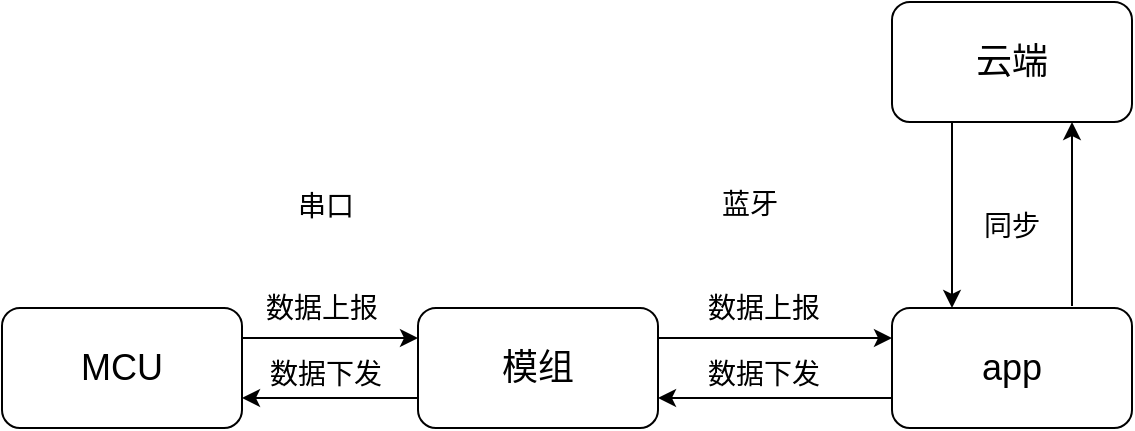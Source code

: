 <mxfile version="15.7.0" type="github">
  <diagram id="6sP4ooH70u9D8gIPvbmA" name="Page-1">
    <mxGraphModel dx="1185" dy="635" grid="0" gridSize="10" guides="1" tooltips="1" connect="1" arrows="1" fold="1" page="1" pageScale="1" pageWidth="827" pageHeight="1169" math="0" shadow="0">
      <root>
        <mxCell id="0" />
        <mxCell id="1" parent="0" />
        <mxCell id="8ZplRDHjXU4G_SFf2bbu-1" value="&lt;font style=&quot;font-size: 18px&quot;&gt;MCU&lt;/font&gt;" style="rounded=1;whiteSpace=wrap;html=1;" vertex="1" parent="1">
          <mxGeometry x="47" y="311" width="120" height="60" as="geometry" />
        </mxCell>
        <mxCell id="8ZplRDHjXU4G_SFf2bbu-2" value="模组" style="rounded=1;whiteSpace=wrap;html=1;fontSize=18;" vertex="1" parent="1">
          <mxGeometry x="255" y="311" width="120" height="60" as="geometry" />
        </mxCell>
        <mxCell id="8ZplRDHjXU4G_SFf2bbu-3" value="app" style="rounded=1;whiteSpace=wrap;html=1;fontSize=18;" vertex="1" parent="1">
          <mxGeometry x="492" y="311" width="120" height="60" as="geometry" />
        </mxCell>
        <mxCell id="8ZplRDHjXU4G_SFf2bbu-4" value="云端" style="rounded=1;whiteSpace=wrap;html=1;fontSize=18;" vertex="1" parent="1">
          <mxGeometry x="492" y="158" width="120" height="60" as="geometry" />
        </mxCell>
        <mxCell id="8ZplRDHjXU4G_SFf2bbu-6" value="&lt;font style=&quot;font-size: 14px&quot;&gt;串口&lt;/font&gt;" style="text;html=1;strokeColor=none;fillColor=none;align=center;verticalAlign=middle;whiteSpace=wrap;rounded=0;fontSize=18;" vertex="1" parent="1">
          <mxGeometry x="179" y="244" width="60" height="30" as="geometry" />
        </mxCell>
        <mxCell id="8ZplRDHjXU4G_SFf2bbu-7" value="" style="endArrow=classic;html=1;rounded=0;fontSize=14;exitX=1;exitY=0.25;exitDx=0;exitDy=0;exitPerimeter=0;entryX=0;entryY=0.25;entryDx=0;entryDy=0;" edge="1" parent="1" source="8ZplRDHjXU4G_SFf2bbu-2" target="8ZplRDHjXU4G_SFf2bbu-3">
          <mxGeometry width="50" height="50" relative="1" as="geometry">
            <mxPoint x="381" y="288" as="sourcePoint" />
            <mxPoint x="431" y="238" as="targetPoint" />
          </mxGeometry>
        </mxCell>
        <mxCell id="8ZplRDHjXU4G_SFf2bbu-8" value="蓝牙" style="text;html=1;strokeColor=none;fillColor=none;align=center;verticalAlign=middle;whiteSpace=wrap;rounded=0;fontSize=14;" vertex="1" parent="1">
          <mxGeometry x="391" y="244" width="60" height="30" as="geometry" />
        </mxCell>
        <mxCell id="8ZplRDHjXU4G_SFf2bbu-9" value="" style="endArrow=classic;html=1;rounded=0;fontSize=14;entryX=1;entryY=0.75;entryDx=0;entryDy=0;exitX=0;exitY=0.75;exitDx=0;exitDy=0;" edge="1" parent="1" source="8ZplRDHjXU4G_SFf2bbu-3" target="8ZplRDHjXU4G_SFf2bbu-2">
          <mxGeometry width="50" height="50" relative="1" as="geometry">
            <mxPoint x="418" y="411" as="sourcePoint" />
            <mxPoint x="468" y="361" as="targetPoint" />
          </mxGeometry>
        </mxCell>
        <mxCell id="8ZplRDHjXU4G_SFf2bbu-10" value="数据下发" style="text;html=1;strokeColor=none;fillColor=none;align=center;verticalAlign=middle;whiteSpace=wrap;rounded=0;fontSize=14;" vertex="1" parent="1">
          <mxGeometry x="398" y="329" width="60" height="30" as="geometry" />
        </mxCell>
        <mxCell id="8ZplRDHjXU4G_SFf2bbu-11" value="数据上报" style="text;html=1;strokeColor=none;fillColor=none;align=center;verticalAlign=middle;whiteSpace=wrap;rounded=0;fontSize=14;" vertex="1" parent="1">
          <mxGeometry x="398" y="296" width="60" height="30" as="geometry" />
        </mxCell>
        <mxCell id="8ZplRDHjXU4G_SFf2bbu-12" value="" style="endArrow=classic;html=1;rounded=0;fontSize=14;entryX=0.75;entryY=1;entryDx=0;entryDy=0;" edge="1" parent="1" target="8ZplRDHjXU4G_SFf2bbu-4">
          <mxGeometry width="50" height="50" relative="1" as="geometry">
            <mxPoint x="582" y="310" as="sourcePoint" />
            <mxPoint x="592" y="235" as="targetPoint" />
          </mxGeometry>
        </mxCell>
        <mxCell id="8ZplRDHjXU4G_SFf2bbu-13" value="" style="endArrow=classic;html=1;rounded=0;fontSize=14;entryX=0.25;entryY=0;entryDx=0;entryDy=0;exitX=0.25;exitY=1;exitDx=0;exitDy=0;" edge="1" parent="1" source="8ZplRDHjXU4G_SFf2bbu-4" target="8ZplRDHjXU4G_SFf2bbu-3">
          <mxGeometry width="50" height="50" relative="1" as="geometry">
            <mxPoint x="427" y="268" as="sourcePoint" />
            <mxPoint x="477" y="218" as="targetPoint" />
          </mxGeometry>
        </mxCell>
        <mxCell id="8ZplRDHjXU4G_SFf2bbu-15" value="同步" style="text;html=1;strokeColor=none;fillColor=none;align=center;verticalAlign=middle;whiteSpace=wrap;rounded=0;fontSize=14;" vertex="1" parent="1">
          <mxGeometry x="522" y="255" width="60" height="30" as="geometry" />
        </mxCell>
        <mxCell id="8ZplRDHjXU4G_SFf2bbu-16" value="" style="endArrow=classic;html=1;rounded=0;fontSize=14;exitX=1;exitY=0.25;exitDx=0;exitDy=0;entryX=0;entryY=0.25;entryDx=0;entryDy=0;" edge="1" parent="1" source="8ZplRDHjXU4G_SFf2bbu-1" target="8ZplRDHjXU4G_SFf2bbu-2">
          <mxGeometry width="50" height="50" relative="1" as="geometry">
            <mxPoint x="89" y="285" as="sourcePoint" />
            <mxPoint x="139" y="235" as="targetPoint" />
          </mxGeometry>
        </mxCell>
        <mxCell id="8ZplRDHjXU4G_SFf2bbu-17" value="" style="endArrow=classic;html=1;rounded=0;fontSize=14;exitX=0;exitY=0.75;exitDx=0;exitDy=0;entryX=1;entryY=0.75;entryDx=0;entryDy=0;" edge="1" parent="1" source="8ZplRDHjXU4G_SFf2bbu-2" target="8ZplRDHjXU4G_SFf2bbu-1">
          <mxGeometry width="50" height="50" relative="1" as="geometry">
            <mxPoint x="135" y="430" as="sourcePoint" />
            <mxPoint x="185" y="380" as="targetPoint" />
          </mxGeometry>
        </mxCell>
        <mxCell id="8ZplRDHjXU4G_SFf2bbu-18" value="数据上报" style="text;html=1;strokeColor=none;fillColor=none;align=center;verticalAlign=middle;whiteSpace=wrap;rounded=0;fontSize=14;" vertex="1" parent="1">
          <mxGeometry x="177" y="296" width="60" height="30" as="geometry" />
        </mxCell>
        <mxCell id="8ZplRDHjXU4G_SFf2bbu-19" value="数据下发" style="text;html=1;strokeColor=none;fillColor=none;align=center;verticalAlign=middle;whiteSpace=wrap;rounded=0;fontSize=14;" vertex="1" parent="1">
          <mxGeometry x="179" y="329" width="60" height="30" as="geometry" />
        </mxCell>
      </root>
    </mxGraphModel>
  </diagram>
</mxfile>
